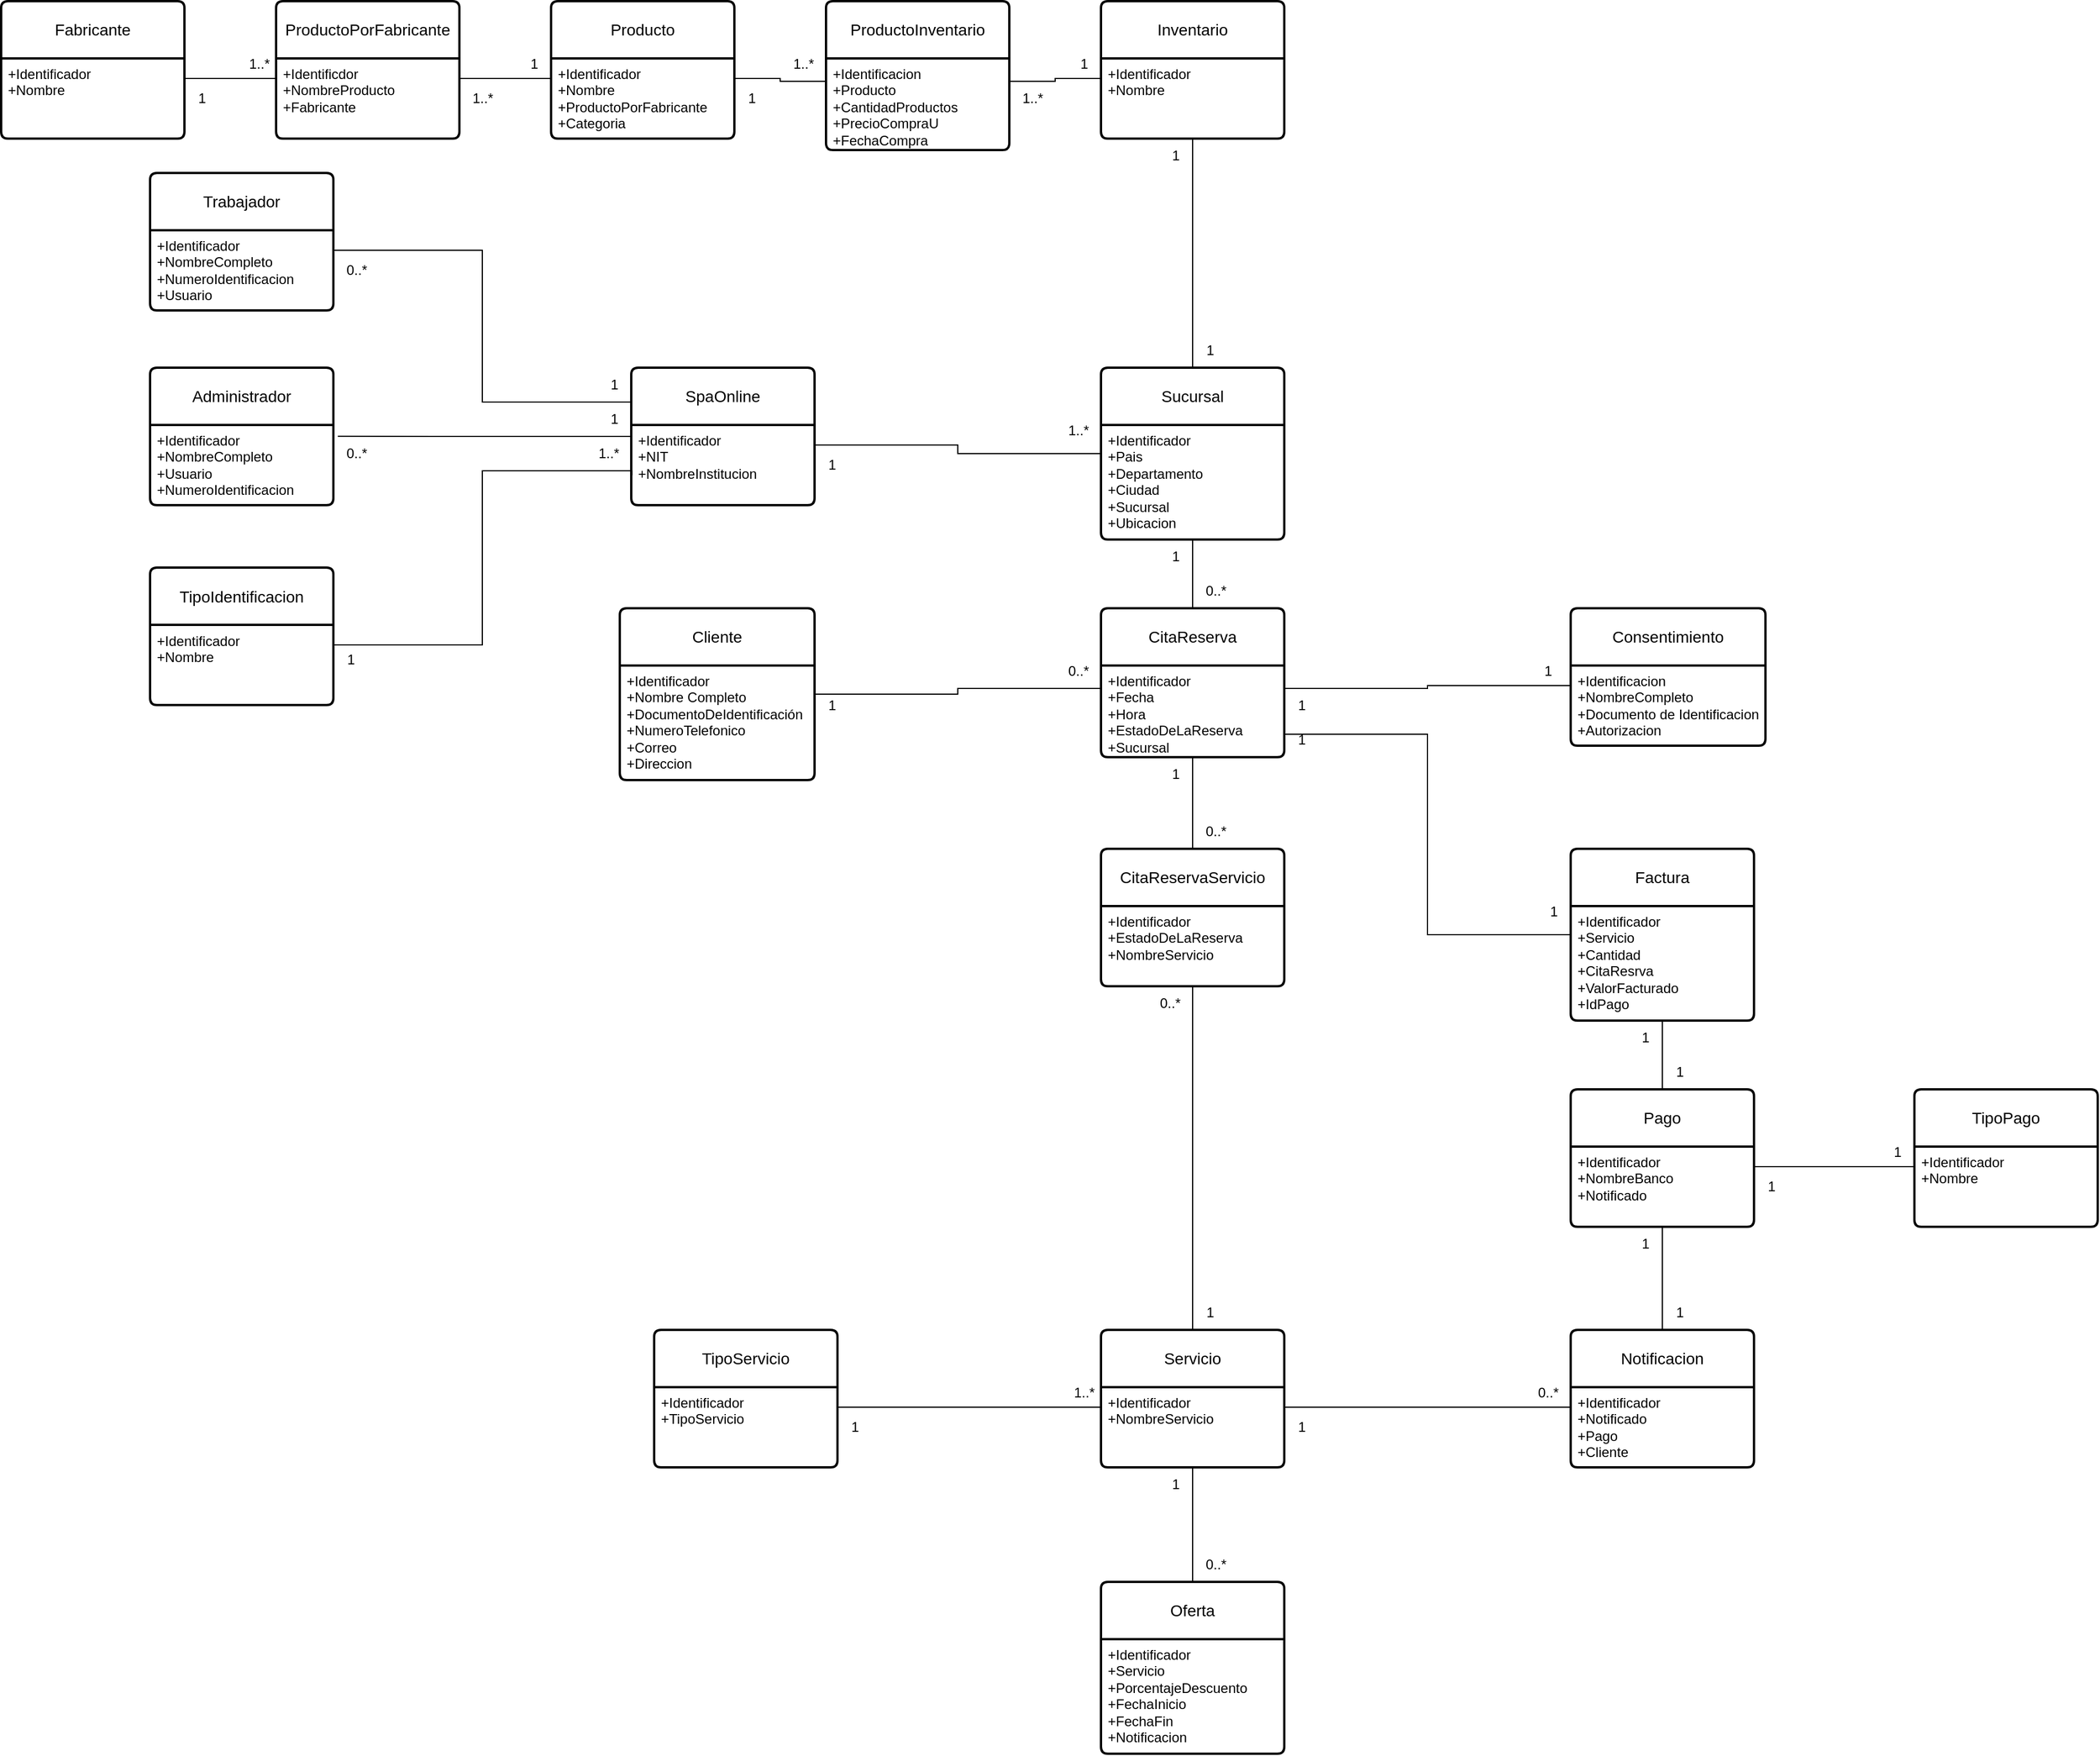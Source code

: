 <mxfile version="23.0.2" type="device">
  <diagram name="Página-1" id="0Y1OqPMgp_wupxUUR3hR">
    <mxGraphModel dx="1498" dy="616" grid="1" gridSize="10" guides="1" tooltips="1" connect="1" arrows="1" fold="1" page="1" pageScale="1" pageWidth="827" pageHeight="1169" math="0" shadow="0">
      <root>
        <mxCell id="0" />
        <mxCell id="1" parent="0" />
        <mxCell id="pn0de0va-eNHweXd-jCz-1" value="Fabricante" style="swimlane;childLayout=stackLayout;horizontal=1;startSize=50;horizontalStack=0;rounded=1;fontSize=14;fontStyle=0;strokeWidth=2;resizeParent=0;resizeLast=1;shadow=0;dashed=0;align=center;arcSize=4;whiteSpace=wrap;html=1;" vertex="1" parent="1">
          <mxGeometry x="50" y="90" width="160" height="120" as="geometry">
            <mxRectangle x="50" y="90" width="80" height="50" as="alternateBounds" />
          </mxGeometry>
        </mxCell>
        <mxCell id="pn0de0va-eNHweXd-jCz-2" value="+Identificador&lt;br&gt;+Nombre" style="align=left;strokeColor=none;fillColor=none;spacingLeft=4;fontSize=12;verticalAlign=top;resizable=0;rotatable=0;part=1;html=1;" vertex="1" parent="pn0de0va-eNHweXd-jCz-1">
          <mxGeometry y="50" width="160" height="70" as="geometry" />
        </mxCell>
        <mxCell id="pn0de0va-eNHweXd-jCz-3" value="ProductoPorFabricante" style="swimlane;childLayout=stackLayout;horizontal=1;startSize=50;horizontalStack=0;rounded=1;fontSize=14;fontStyle=0;strokeWidth=2;resizeParent=0;resizeLast=1;shadow=0;dashed=0;align=center;arcSize=4;whiteSpace=wrap;html=1;" vertex="1" parent="1">
          <mxGeometry x="290" y="90" width="160" height="120" as="geometry" />
        </mxCell>
        <mxCell id="pn0de0va-eNHweXd-jCz-4" value="+Identificdor&lt;br&gt;+NombreProducto&lt;br&gt;+Fabricante" style="align=left;strokeColor=none;fillColor=none;spacingLeft=4;fontSize=12;verticalAlign=top;resizable=0;rotatable=0;part=1;html=1;" vertex="1" parent="pn0de0va-eNHweXd-jCz-3">
          <mxGeometry y="50" width="160" height="70" as="geometry" />
        </mxCell>
        <mxCell id="pn0de0va-eNHweXd-jCz-22" value="Producto" style="swimlane;childLayout=stackLayout;horizontal=1;startSize=50;horizontalStack=0;rounded=1;fontSize=14;fontStyle=0;strokeWidth=2;resizeParent=0;resizeLast=1;shadow=0;dashed=0;align=center;arcSize=4;whiteSpace=wrap;html=1;" vertex="1" parent="1">
          <mxGeometry x="530" y="90" width="160" height="120" as="geometry" />
        </mxCell>
        <mxCell id="pn0de0va-eNHweXd-jCz-23" value="+Identificador&lt;br&gt;+Nombre&lt;br&gt;+ProductoPorFabricante&lt;br&gt;+Categoria" style="align=left;strokeColor=none;fillColor=none;spacingLeft=4;fontSize=12;verticalAlign=top;resizable=0;rotatable=0;part=1;html=1;" vertex="1" parent="pn0de0va-eNHweXd-jCz-22">
          <mxGeometry y="50" width="160" height="70" as="geometry" />
        </mxCell>
        <mxCell id="pn0de0va-eNHweXd-jCz-24" value="ProductoInventario" style="swimlane;childLayout=stackLayout;horizontal=1;startSize=50;horizontalStack=0;rounded=1;fontSize=14;fontStyle=0;strokeWidth=2;resizeParent=0;resizeLast=1;shadow=0;dashed=0;align=center;arcSize=4;whiteSpace=wrap;html=1;" vertex="1" parent="1">
          <mxGeometry x="770" y="90" width="160" height="130" as="geometry" />
        </mxCell>
        <mxCell id="pn0de0va-eNHweXd-jCz-25" value="+Identificacion&lt;br&gt;+Producto&lt;br&gt;+CantidadProductos&lt;br&gt;+PrecioCompraU&lt;br&gt;+FechaCompra" style="align=left;strokeColor=none;fillColor=none;spacingLeft=4;fontSize=12;verticalAlign=top;resizable=0;rotatable=0;part=1;html=1;" vertex="1" parent="pn0de0va-eNHweXd-jCz-24">
          <mxGeometry y="50" width="160" height="80" as="geometry" />
        </mxCell>
        <mxCell id="pn0de0va-eNHweXd-jCz-26" value="Inventario" style="swimlane;childLayout=stackLayout;horizontal=1;startSize=50;horizontalStack=0;rounded=1;fontSize=14;fontStyle=0;strokeWidth=2;resizeParent=0;resizeLast=1;shadow=0;dashed=0;align=center;arcSize=4;whiteSpace=wrap;html=1;" vertex="1" parent="1">
          <mxGeometry x="1010" y="90" width="160" height="120" as="geometry" />
        </mxCell>
        <mxCell id="pn0de0va-eNHweXd-jCz-27" value="+Identificador&lt;br&gt;+Nombre" style="align=left;strokeColor=none;fillColor=none;spacingLeft=4;fontSize=12;verticalAlign=top;resizable=0;rotatable=0;part=1;html=1;" vertex="1" parent="pn0de0va-eNHweXd-jCz-26">
          <mxGeometry y="50" width="160" height="70" as="geometry" />
        </mxCell>
        <mxCell id="pn0de0va-eNHweXd-jCz-28" value="Sucursal" style="swimlane;childLayout=stackLayout;horizontal=1;startSize=50;horizontalStack=0;rounded=1;fontSize=14;fontStyle=0;strokeWidth=2;resizeParent=0;resizeLast=1;shadow=0;dashed=0;align=center;arcSize=4;whiteSpace=wrap;html=1;" vertex="1" parent="1">
          <mxGeometry x="1010" y="410" width="160" height="150" as="geometry" />
        </mxCell>
        <mxCell id="pn0de0va-eNHweXd-jCz-29" value="+Identificador&lt;br&gt;+Pais&lt;br&gt;+Departamento&lt;br&gt;+Ciudad&lt;br&gt;+Sucursal&lt;br&gt;+Ubicacion" style="align=left;strokeColor=none;fillColor=none;spacingLeft=4;fontSize=12;verticalAlign=top;resizable=0;rotatable=0;part=1;html=1;" vertex="1" parent="pn0de0va-eNHweXd-jCz-28">
          <mxGeometry y="50" width="160" height="100" as="geometry" />
        </mxCell>
        <mxCell id="pn0de0va-eNHweXd-jCz-30" value="Trabajador" style="swimlane;childLayout=stackLayout;horizontal=1;startSize=50;horizontalStack=0;rounded=1;fontSize=14;fontStyle=0;strokeWidth=2;resizeParent=0;resizeLast=1;shadow=0;dashed=0;align=center;arcSize=4;whiteSpace=wrap;html=1;" vertex="1" parent="1">
          <mxGeometry x="180" y="240" width="160" height="120" as="geometry" />
        </mxCell>
        <mxCell id="pn0de0va-eNHweXd-jCz-31" value="+Identificador&lt;br&gt;+NombreCompleto&lt;br&gt;+NumeroIdentificacion&lt;br&gt;+Usuario" style="align=left;strokeColor=none;fillColor=none;spacingLeft=4;fontSize=12;verticalAlign=top;resizable=0;rotatable=0;part=1;html=1;" vertex="1" parent="pn0de0va-eNHweXd-jCz-30">
          <mxGeometry y="50" width="160" height="70" as="geometry" />
        </mxCell>
        <mxCell id="pn0de0va-eNHweXd-jCz-32" value="Administrador" style="swimlane;childLayout=stackLayout;horizontal=1;startSize=50;horizontalStack=0;rounded=1;fontSize=14;fontStyle=0;strokeWidth=2;resizeParent=0;resizeLast=1;shadow=0;dashed=0;align=center;arcSize=4;whiteSpace=wrap;html=1;" vertex="1" parent="1">
          <mxGeometry x="180" y="410" width="160" height="120" as="geometry" />
        </mxCell>
        <mxCell id="pn0de0va-eNHweXd-jCz-33" value="+Identificador&lt;br&gt;+NombreCompleto&lt;br&gt;+Usuario&lt;br&gt;+NumeroIdentificacion" style="align=left;strokeColor=none;fillColor=none;spacingLeft=4;fontSize=12;verticalAlign=top;resizable=0;rotatable=0;part=1;html=1;" vertex="1" parent="pn0de0va-eNHweXd-jCz-32">
          <mxGeometry y="50" width="160" height="70" as="geometry" />
        </mxCell>
        <mxCell id="pn0de0va-eNHweXd-jCz-34" value="TipoIdentificacion" style="swimlane;childLayout=stackLayout;horizontal=1;startSize=50;horizontalStack=0;rounded=1;fontSize=14;fontStyle=0;strokeWidth=2;resizeParent=0;resizeLast=1;shadow=0;dashed=0;align=center;arcSize=4;whiteSpace=wrap;html=1;" vertex="1" parent="1">
          <mxGeometry x="180" y="584.5" width="160" height="120" as="geometry" />
        </mxCell>
        <mxCell id="pn0de0va-eNHweXd-jCz-35" value="+Identificador&lt;br&gt;+Nombre" style="align=left;strokeColor=none;fillColor=none;spacingLeft=4;fontSize=12;verticalAlign=top;resizable=0;rotatable=0;part=1;html=1;" vertex="1" parent="pn0de0va-eNHweXd-jCz-34">
          <mxGeometry y="50" width="160" height="70" as="geometry" />
        </mxCell>
        <mxCell id="pn0de0va-eNHweXd-jCz-67" style="edgeStyle=orthogonalEdgeStyle;rounded=0;orthogonalLoop=1;jettySize=auto;html=1;exitX=0;exitY=0.25;exitDx=0;exitDy=0;entryX=1;entryY=0.25;entryDx=0;entryDy=0;endArrow=none;endFill=0;" edge="1" parent="1" source="pn0de0va-eNHweXd-jCz-36" target="pn0de0va-eNHweXd-jCz-31">
          <mxGeometry relative="1" as="geometry">
            <Array as="points">
              <mxPoint x="470" y="440" />
              <mxPoint x="470" y="308" />
            </Array>
          </mxGeometry>
        </mxCell>
        <mxCell id="pn0de0va-eNHweXd-jCz-36" value="SpaOnline" style="swimlane;childLayout=stackLayout;horizontal=1;startSize=50;horizontalStack=0;rounded=1;fontSize=14;fontStyle=0;strokeWidth=2;resizeParent=0;resizeLast=1;shadow=0;dashed=0;align=center;arcSize=4;whiteSpace=wrap;html=1;" vertex="1" parent="1">
          <mxGeometry x="600" y="410" width="160" height="120" as="geometry" />
        </mxCell>
        <mxCell id="pn0de0va-eNHweXd-jCz-37" value="+Identificador&lt;br&gt;+NIT&lt;br&gt;+NombreInstitucion" style="align=left;strokeColor=none;fillColor=none;spacingLeft=4;fontSize=12;verticalAlign=top;resizable=0;rotatable=0;part=1;html=1;" vertex="1" parent="pn0de0va-eNHweXd-jCz-36">
          <mxGeometry y="50" width="160" height="70" as="geometry" />
        </mxCell>
        <mxCell id="pn0de0va-eNHweXd-jCz-38" value="Cliente" style="swimlane;childLayout=stackLayout;horizontal=1;startSize=50;horizontalStack=0;rounded=1;fontSize=14;fontStyle=0;strokeWidth=2;resizeParent=0;resizeLast=1;shadow=0;dashed=0;align=center;arcSize=4;whiteSpace=wrap;html=1;" vertex="1" parent="1">
          <mxGeometry x="590" y="620" width="170" height="150" as="geometry" />
        </mxCell>
        <mxCell id="pn0de0va-eNHweXd-jCz-39" value="+Identificador&lt;br&gt;+Nombre Completo&lt;br&gt;+DocumentoDeIdentificación&lt;br&gt;+NumeroTelefonico&lt;br&gt;+Correo&lt;br&gt;+Direccion" style="align=left;strokeColor=none;fillColor=none;spacingLeft=4;fontSize=12;verticalAlign=top;resizable=0;rotatable=0;part=1;html=1;" vertex="1" parent="pn0de0va-eNHweXd-jCz-38">
          <mxGeometry y="50" width="170" height="100" as="geometry" />
        </mxCell>
        <mxCell id="pn0de0va-eNHweXd-jCz-40" value="CitaReserva" style="swimlane;childLayout=stackLayout;horizontal=1;startSize=50;horizontalStack=0;rounded=1;fontSize=14;fontStyle=0;strokeWidth=2;resizeParent=0;resizeLast=1;shadow=0;dashed=0;align=center;arcSize=4;whiteSpace=wrap;html=1;" vertex="1" parent="1">
          <mxGeometry x="1010" y="620" width="160" height="130" as="geometry" />
        </mxCell>
        <mxCell id="pn0de0va-eNHweXd-jCz-41" value="+Identificador&lt;br&gt;+Fecha&lt;br&gt;+Hora&lt;br&gt;+EstadoDeLaReserva&lt;br&gt;+Sucursal" style="align=left;strokeColor=none;fillColor=none;spacingLeft=4;fontSize=12;verticalAlign=top;resizable=0;rotatable=0;part=1;html=1;" vertex="1" parent="pn0de0va-eNHweXd-jCz-40">
          <mxGeometry y="50" width="160" height="80" as="geometry" />
        </mxCell>
        <mxCell id="pn0de0va-eNHweXd-jCz-42" value="Consentimiento" style="swimlane;childLayout=stackLayout;horizontal=1;startSize=50;horizontalStack=0;rounded=1;fontSize=14;fontStyle=0;strokeWidth=2;resizeParent=0;resizeLast=1;shadow=0;dashed=0;align=center;arcSize=4;whiteSpace=wrap;html=1;" vertex="1" parent="1">
          <mxGeometry x="1420" y="620" width="170" height="120" as="geometry" />
        </mxCell>
        <mxCell id="pn0de0va-eNHweXd-jCz-43" value="+Identificacion&lt;br&gt;+NombreCompleto&lt;br&gt;+Documento de Identificacion&lt;br&gt;+Autorizacion" style="align=left;strokeColor=none;fillColor=none;spacingLeft=4;fontSize=12;verticalAlign=top;resizable=0;rotatable=0;part=1;html=1;" vertex="1" parent="pn0de0va-eNHweXd-jCz-42">
          <mxGeometry y="50" width="170" height="70" as="geometry" />
        </mxCell>
        <mxCell id="pn0de0va-eNHweXd-jCz-44" value="CitaReservaServicio" style="swimlane;childLayout=stackLayout;horizontal=1;startSize=50;horizontalStack=0;rounded=1;fontSize=14;fontStyle=0;strokeWidth=2;resizeParent=0;resizeLast=1;shadow=0;dashed=0;align=center;arcSize=4;whiteSpace=wrap;html=1;" vertex="1" parent="1">
          <mxGeometry x="1010" y="830" width="160" height="120" as="geometry" />
        </mxCell>
        <mxCell id="pn0de0va-eNHweXd-jCz-45" value="+Identificador&lt;br&gt;+EstadoDeLaReserva&lt;br&gt;+NombreServicio" style="align=left;strokeColor=none;fillColor=none;spacingLeft=4;fontSize=12;verticalAlign=top;resizable=0;rotatable=0;part=1;html=1;" vertex="1" parent="pn0de0va-eNHweXd-jCz-44">
          <mxGeometry y="50" width="160" height="70" as="geometry" />
        </mxCell>
        <mxCell id="pn0de0va-eNHweXd-jCz-46" value="Servicio" style="swimlane;childLayout=stackLayout;horizontal=1;startSize=50;horizontalStack=0;rounded=1;fontSize=14;fontStyle=0;strokeWidth=2;resizeParent=0;resizeLast=1;shadow=0;dashed=0;align=center;arcSize=4;whiteSpace=wrap;html=1;" vertex="1" parent="1">
          <mxGeometry x="1010" y="1250" width="160" height="120" as="geometry" />
        </mxCell>
        <mxCell id="pn0de0va-eNHweXd-jCz-47" value="+Identificador&lt;br&gt;+NombreServicio" style="align=left;strokeColor=none;fillColor=none;spacingLeft=4;fontSize=12;verticalAlign=top;resizable=0;rotatable=0;part=1;html=1;" vertex="1" parent="pn0de0va-eNHweXd-jCz-46">
          <mxGeometry y="50" width="160" height="70" as="geometry" />
        </mxCell>
        <mxCell id="pn0de0va-eNHweXd-jCz-48" value="Oferta" style="swimlane;childLayout=stackLayout;horizontal=1;startSize=50;horizontalStack=0;rounded=1;fontSize=14;fontStyle=0;strokeWidth=2;resizeParent=0;resizeLast=1;shadow=0;dashed=0;align=center;arcSize=4;whiteSpace=wrap;html=1;" vertex="1" parent="1">
          <mxGeometry x="1010" y="1470" width="160" height="150" as="geometry" />
        </mxCell>
        <mxCell id="pn0de0va-eNHweXd-jCz-49" value="+Identificador&lt;br&gt;+Servicio&lt;br&gt;+PorcentajeDescuento&lt;br&gt;+FechaInicio&lt;br&gt;+FechaFin&lt;br&gt;+Notificacion" style="align=left;strokeColor=none;fillColor=none;spacingLeft=4;fontSize=12;verticalAlign=top;resizable=0;rotatable=0;part=1;html=1;" vertex="1" parent="pn0de0va-eNHweXd-jCz-48">
          <mxGeometry y="50" width="160" height="100" as="geometry" />
        </mxCell>
        <mxCell id="pn0de0va-eNHweXd-jCz-50" value="Factura" style="swimlane;childLayout=stackLayout;horizontal=1;startSize=50;horizontalStack=0;rounded=1;fontSize=14;fontStyle=0;strokeWidth=2;resizeParent=0;resizeLast=1;shadow=0;dashed=0;align=center;arcSize=4;whiteSpace=wrap;html=1;" vertex="1" parent="1">
          <mxGeometry x="1420" y="830" width="160" height="150" as="geometry" />
        </mxCell>
        <mxCell id="pn0de0va-eNHweXd-jCz-51" value="+Identificador&lt;br&gt;+Servicio&lt;br&gt;+Cantidad&lt;br&gt;+CitaResrva&lt;br&gt;+ValorFacturado&lt;br&gt;+IdPago" style="align=left;strokeColor=none;fillColor=none;spacingLeft=4;fontSize=12;verticalAlign=top;resizable=0;rotatable=0;part=1;html=1;" vertex="1" parent="pn0de0va-eNHweXd-jCz-50">
          <mxGeometry y="50" width="160" height="100" as="geometry" />
        </mxCell>
        <mxCell id="pn0de0va-eNHweXd-jCz-52" value="Pago" style="swimlane;childLayout=stackLayout;horizontal=1;startSize=50;horizontalStack=0;rounded=1;fontSize=14;fontStyle=0;strokeWidth=2;resizeParent=0;resizeLast=1;shadow=0;dashed=0;align=center;arcSize=4;whiteSpace=wrap;html=1;" vertex="1" parent="1">
          <mxGeometry x="1420" y="1040" width="160" height="120" as="geometry" />
        </mxCell>
        <mxCell id="pn0de0va-eNHweXd-jCz-53" value="+Identificador&lt;br&gt;+NombreBanco&lt;br&gt;+Notificado" style="align=left;strokeColor=none;fillColor=none;spacingLeft=4;fontSize=12;verticalAlign=top;resizable=0;rotatable=0;part=1;html=1;" vertex="1" parent="pn0de0va-eNHweXd-jCz-52">
          <mxGeometry y="50" width="160" height="70" as="geometry" />
        </mxCell>
        <mxCell id="pn0de0va-eNHweXd-jCz-54" value="Notificacion" style="swimlane;childLayout=stackLayout;horizontal=1;startSize=50;horizontalStack=0;rounded=1;fontSize=14;fontStyle=0;strokeWidth=2;resizeParent=0;resizeLast=1;shadow=0;dashed=0;align=center;arcSize=4;whiteSpace=wrap;html=1;" vertex="1" parent="1">
          <mxGeometry x="1420" y="1250" width="160" height="120" as="geometry" />
        </mxCell>
        <mxCell id="pn0de0va-eNHweXd-jCz-55" value="+Identificador&lt;br&gt;+Notificado&lt;br&gt;+Pago&lt;br&gt;+Cliente" style="align=left;strokeColor=none;fillColor=none;spacingLeft=4;fontSize=12;verticalAlign=top;resizable=0;rotatable=0;part=1;html=1;" vertex="1" parent="pn0de0va-eNHweXd-jCz-54">
          <mxGeometry y="50" width="160" height="70" as="geometry" />
        </mxCell>
        <mxCell id="pn0de0va-eNHweXd-jCz-56" value="TipoServicio" style="swimlane;childLayout=stackLayout;horizontal=1;startSize=50;horizontalStack=0;rounded=1;fontSize=14;fontStyle=0;strokeWidth=2;resizeParent=0;resizeLast=1;shadow=0;dashed=0;align=center;arcSize=4;whiteSpace=wrap;html=1;" vertex="1" parent="1">
          <mxGeometry x="620" y="1250" width="160" height="120" as="geometry" />
        </mxCell>
        <mxCell id="pn0de0va-eNHweXd-jCz-57" value="+Identificador&lt;br&gt;+TipoServicio" style="align=left;strokeColor=none;fillColor=none;spacingLeft=4;fontSize=12;verticalAlign=top;resizable=0;rotatable=0;part=1;html=1;" vertex="1" parent="pn0de0va-eNHweXd-jCz-56">
          <mxGeometry y="50" width="160" height="70" as="geometry" />
        </mxCell>
        <mxCell id="pn0de0va-eNHweXd-jCz-58" value="TipoPago" style="swimlane;childLayout=stackLayout;horizontal=1;startSize=50;horizontalStack=0;rounded=1;fontSize=14;fontStyle=0;strokeWidth=2;resizeParent=0;resizeLast=1;shadow=0;dashed=0;align=center;arcSize=4;whiteSpace=wrap;html=1;" vertex="1" parent="1">
          <mxGeometry x="1720" y="1040" width="160" height="120" as="geometry" />
        </mxCell>
        <mxCell id="pn0de0va-eNHweXd-jCz-59" value="+Identificador&lt;br&gt;+Nombre" style="align=left;strokeColor=none;fillColor=none;spacingLeft=4;fontSize=12;verticalAlign=top;resizable=0;rotatable=0;part=1;html=1;" vertex="1" parent="pn0de0va-eNHweXd-jCz-58">
          <mxGeometry y="50" width="160" height="70" as="geometry" />
        </mxCell>
        <mxCell id="pn0de0va-eNHweXd-jCz-60" style="edgeStyle=orthogonalEdgeStyle;rounded=0;orthogonalLoop=1;jettySize=auto;html=1;exitX=1;exitY=0.25;exitDx=0;exitDy=0;entryX=0;entryY=0.25;entryDx=0;entryDy=0;endArrow=none;endFill=0;" edge="1" parent="1" source="pn0de0va-eNHweXd-jCz-2" target="pn0de0va-eNHweXd-jCz-4">
          <mxGeometry relative="1" as="geometry" />
        </mxCell>
        <mxCell id="pn0de0va-eNHweXd-jCz-61" style="edgeStyle=orthogonalEdgeStyle;rounded=0;orthogonalLoop=1;jettySize=auto;html=1;exitX=1;exitY=0.25;exitDx=0;exitDy=0;entryX=0;entryY=0.25;entryDx=0;entryDy=0;endArrow=none;endFill=0;" edge="1" parent="1" source="pn0de0va-eNHweXd-jCz-4" target="pn0de0va-eNHweXd-jCz-23">
          <mxGeometry relative="1" as="geometry" />
        </mxCell>
        <mxCell id="pn0de0va-eNHweXd-jCz-62" style="edgeStyle=orthogonalEdgeStyle;rounded=0;orthogonalLoop=1;jettySize=auto;html=1;exitX=1;exitY=0.25;exitDx=0;exitDy=0;entryX=0;entryY=0.25;entryDx=0;entryDy=0;endArrow=none;endFill=0;" edge="1" parent="1" source="pn0de0va-eNHweXd-jCz-23" target="pn0de0va-eNHweXd-jCz-25">
          <mxGeometry relative="1" as="geometry" />
        </mxCell>
        <mxCell id="pn0de0va-eNHweXd-jCz-63" style="edgeStyle=orthogonalEdgeStyle;rounded=0;orthogonalLoop=1;jettySize=auto;html=1;exitX=1;exitY=0.25;exitDx=0;exitDy=0;entryX=0;entryY=0.25;entryDx=0;entryDy=0;endArrow=none;endFill=0;" edge="1" parent="1" source="pn0de0va-eNHweXd-jCz-25" target="pn0de0va-eNHweXd-jCz-27">
          <mxGeometry relative="1" as="geometry" />
        </mxCell>
        <mxCell id="pn0de0va-eNHweXd-jCz-64" style="edgeStyle=orthogonalEdgeStyle;rounded=0;orthogonalLoop=1;jettySize=auto;html=1;exitX=0.5;exitY=1;exitDx=0;exitDy=0;entryX=0.5;entryY=0;entryDx=0;entryDy=0;endArrow=none;endFill=0;" edge="1" parent="1" source="pn0de0va-eNHweXd-jCz-27" target="pn0de0va-eNHweXd-jCz-28">
          <mxGeometry relative="1" as="geometry" />
        </mxCell>
        <mxCell id="pn0de0va-eNHweXd-jCz-65" style="edgeStyle=orthogonalEdgeStyle;rounded=0;orthogonalLoop=1;jettySize=auto;html=1;exitX=0;exitY=0.25;exitDx=0;exitDy=0;entryX=1;entryY=0.25;entryDx=0;entryDy=0;endArrow=none;endFill=0;" edge="1" parent="1" source="pn0de0va-eNHweXd-jCz-29" target="pn0de0va-eNHweXd-jCz-37">
          <mxGeometry relative="1" as="geometry" />
        </mxCell>
        <mxCell id="pn0de0va-eNHweXd-jCz-68" style="edgeStyle=orthogonalEdgeStyle;rounded=0;orthogonalLoop=1;jettySize=auto;html=1;exitX=0;exitY=0.5;exitDx=0;exitDy=0;entryX=1.024;entryY=0.141;entryDx=0;entryDy=0;entryPerimeter=0;endArrow=none;endFill=0;" edge="1" parent="1" source="pn0de0va-eNHweXd-jCz-36" target="pn0de0va-eNHweXd-jCz-33">
          <mxGeometry relative="1" as="geometry" />
        </mxCell>
        <mxCell id="pn0de0va-eNHweXd-jCz-69" style="edgeStyle=orthogonalEdgeStyle;rounded=0;orthogonalLoop=1;jettySize=auto;html=1;exitX=1;exitY=0.25;exitDx=0;exitDy=0;entryX=0.004;entryY=0.626;entryDx=0;entryDy=0;endArrow=none;endFill=0;entryPerimeter=0;" edge="1" parent="1" source="pn0de0va-eNHweXd-jCz-35" target="pn0de0va-eNHweXd-jCz-37">
          <mxGeometry relative="1" as="geometry">
            <Array as="points">
              <mxPoint x="470" y="652" />
              <mxPoint x="470" y="500" />
              <mxPoint x="601" y="500" />
            </Array>
          </mxGeometry>
        </mxCell>
        <mxCell id="pn0de0va-eNHweXd-jCz-70" style="edgeStyle=orthogonalEdgeStyle;rounded=0;orthogonalLoop=1;jettySize=auto;html=1;exitX=0.5;exitY=1;exitDx=0;exitDy=0;entryX=0.5;entryY=0;entryDx=0;entryDy=0;endArrow=none;endFill=0;" edge="1" parent="1" source="pn0de0va-eNHweXd-jCz-29" target="pn0de0va-eNHweXd-jCz-40">
          <mxGeometry relative="1" as="geometry" />
        </mxCell>
        <mxCell id="pn0de0va-eNHweXd-jCz-71" style="edgeStyle=orthogonalEdgeStyle;rounded=0;orthogonalLoop=1;jettySize=auto;html=1;exitX=0.5;exitY=1;exitDx=0;exitDy=0;entryX=0.5;entryY=0;entryDx=0;entryDy=0;endArrow=none;endFill=0;" edge="1" parent="1" source="pn0de0va-eNHweXd-jCz-41" target="pn0de0va-eNHweXd-jCz-44">
          <mxGeometry relative="1" as="geometry" />
        </mxCell>
        <mxCell id="pn0de0va-eNHweXd-jCz-72" style="edgeStyle=orthogonalEdgeStyle;rounded=0;orthogonalLoop=1;jettySize=auto;html=1;exitX=0;exitY=0.25;exitDx=0;exitDy=0;entryX=1;entryY=0.25;entryDx=0;entryDy=0;endArrow=none;endFill=0;" edge="1" parent="1" source="pn0de0va-eNHweXd-jCz-41" target="pn0de0va-eNHweXd-jCz-39">
          <mxGeometry relative="1" as="geometry" />
        </mxCell>
        <mxCell id="pn0de0va-eNHweXd-jCz-73" style="edgeStyle=orthogonalEdgeStyle;rounded=0;orthogonalLoop=1;jettySize=auto;html=1;exitX=1;exitY=0.25;exitDx=0;exitDy=0;entryX=0;entryY=0.25;entryDx=0;entryDy=0;endArrow=none;endFill=0;" edge="1" parent="1" source="pn0de0va-eNHweXd-jCz-41" target="pn0de0va-eNHweXd-jCz-43">
          <mxGeometry relative="1" as="geometry" />
        </mxCell>
        <mxCell id="pn0de0va-eNHweXd-jCz-74" style="edgeStyle=orthogonalEdgeStyle;rounded=0;orthogonalLoop=1;jettySize=auto;html=1;exitX=1;exitY=0.75;exitDx=0;exitDy=0;entryX=0;entryY=0.25;entryDx=0;entryDy=0;endArrow=none;endFill=0;" edge="1" parent="1" source="pn0de0va-eNHweXd-jCz-41" target="pn0de0va-eNHweXd-jCz-51">
          <mxGeometry relative="1" as="geometry" />
        </mxCell>
        <mxCell id="pn0de0va-eNHweXd-jCz-75" style="edgeStyle=orthogonalEdgeStyle;rounded=0;orthogonalLoop=1;jettySize=auto;html=1;exitX=0.5;exitY=1;exitDx=0;exitDy=0;entryX=0.5;entryY=0;entryDx=0;entryDy=0;endArrow=none;endFill=0;" edge="1" parent="1" source="pn0de0va-eNHweXd-jCz-45" target="pn0de0va-eNHweXd-jCz-46">
          <mxGeometry relative="1" as="geometry" />
        </mxCell>
        <mxCell id="pn0de0va-eNHweXd-jCz-76" style="edgeStyle=orthogonalEdgeStyle;rounded=0;orthogonalLoop=1;jettySize=auto;html=1;exitX=0.5;exitY=1;exitDx=0;exitDy=0;entryX=0.5;entryY=0;entryDx=0;entryDy=0;endArrow=none;endFill=0;" edge="1" parent="1" source="pn0de0va-eNHweXd-jCz-51" target="pn0de0va-eNHweXd-jCz-52">
          <mxGeometry relative="1" as="geometry" />
        </mxCell>
        <mxCell id="pn0de0va-eNHweXd-jCz-77" style="edgeStyle=orthogonalEdgeStyle;rounded=0;orthogonalLoop=1;jettySize=auto;html=1;exitX=0.5;exitY=1;exitDx=0;exitDy=0;endArrow=none;endFill=0;" edge="1" parent="1" source="pn0de0va-eNHweXd-jCz-53" target="pn0de0va-eNHweXd-jCz-54">
          <mxGeometry relative="1" as="geometry" />
        </mxCell>
        <mxCell id="pn0de0va-eNHweXd-jCz-79" style="edgeStyle=orthogonalEdgeStyle;rounded=0;orthogonalLoop=1;jettySize=auto;html=1;exitX=1;exitY=0.25;exitDx=0;exitDy=0;entryX=0;entryY=0.25;entryDx=0;entryDy=0;endArrow=none;endFill=0;" edge="1" parent="1" source="pn0de0va-eNHweXd-jCz-53" target="pn0de0va-eNHweXd-jCz-59">
          <mxGeometry relative="1" as="geometry" />
        </mxCell>
        <mxCell id="pn0de0va-eNHweXd-jCz-80" style="edgeStyle=orthogonalEdgeStyle;rounded=0;orthogonalLoop=1;jettySize=auto;html=1;exitX=0.5;exitY=1;exitDx=0;exitDy=0;entryX=0.5;entryY=0;entryDx=0;entryDy=0;endArrow=none;endFill=0;" edge="1" parent="1" source="pn0de0va-eNHweXd-jCz-47" target="pn0de0va-eNHweXd-jCz-48">
          <mxGeometry relative="1" as="geometry" />
        </mxCell>
        <mxCell id="pn0de0va-eNHweXd-jCz-81" style="edgeStyle=orthogonalEdgeStyle;rounded=0;orthogonalLoop=1;jettySize=auto;html=1;exitX=0;exitY=0.25;exitDx=0;exitDy=0;entryX=1;entryY=0.25;entryDx=0;entryDy=0;endArrow=none;endFill=0;" edge="1" parent="1" source="pn0de0va-eNHweXd-jCz-47" target="pn0de0va-eNHweXd-jCz-57">
          <mxGeometry relative="1" as="geometry" />
        </mxCell>
        <mxCell id="pn0de0va-eNHweXd-jCz-82" value="1" style="text;html=1;align=center;verticalAlign=middle;resizable=0;points=[];autosize=1;strokeColor=none;fillColor=none;" vertex="1" parent="1">
          <mxGeometry x="210" y="160" width="30" height="30" as="geometry" />
        </mxCell>
        <mxCell id="pn0de0va-eNHweXd-jCz-83" value="1..*" style="text;html=1;align=center;verticalAlign=middle;resizable=0;points=[];autosize=1;strokeColor=none;fillColor=none;" vertex="1" parent="1">
          <mxGeometry x="255" y="130" width="40" height="30" as="geometry" />
        </mxCell>
        <mxCell id="pn0de0va-eNHweXd-jCz-84" value="1" style="text;html=1;align=center;verticalAlign=middle;resizable=0;points=[];autosize=1;strokeColor=none;fillColor=none;" vertex="1" parent="1">
          <mxGeometry x="500" y="130" width="30" height="30" as="geometry" />
        </mxCell>
        <mxCell id="pn0de0va-eNHweXd-jCz-85" value="1..*" style="text;html=1;align=center;verticalAlign=middle;resizable=0;points=[];autosize=1;strokeColor=none;fillColor=none;" vertex="1" parent="1">
          <mxGeometry x="450" y="160" width="40" height="30" as="geometry" />
        </mxCell>
        <mxCell id="pn0de0va-eNHweXd-jCz-86" value="1..*" style="text;html=1;align=center;verticalAlign=middle;resizable=0;points=[];autosize=1;strokeColor=none;fillColor=none;" vertex="1" parent="1">
          <mxGeometry x="730" y="130" width="40" height="30" as="geometry" />
        </mxCell>
        <mxCell id="pn0de0va-eNHweXd-jCz-87" value="1" style="text;html=1;align=center;verticalAlign=middle;resizable=0;points=[];autosize=1;strokeColor=none;fillColor=none;" vertex="1" parent="1">
          <mxGeometry x="690" y="160" width="30" height="30" as="geometry" />
        </mxCell>
        <mxCell id="pn0de0va-eNHweXd-jCz-88" value="1..*" style="text;html=1;align=center;verticalAlign=middle;resizable=0;points=[];autosize=1;strokeColor=none;fillColor=none;" vertex="1" parent="1">
          <mxGeometry x="930" y="160" width="40" height="30" as="geometry" />
        </mxCell>
        <mxCell id="pn0de0va-eNHweXd-jCz-89" value="1" style="text;html=1;align=center;verticalAlign=middle;resizable=0;points=[];autosize=1;strokeColor=none;fillColor=none;" vertex="1" parent="1">
          <mxGeometry x="980" y="130" width="30" height="30" as="geometry" />
        </mxCell>
        <mxCell id="pn0de0va-eNHweXd-jCz-90" value="1" style="text;html=1;align=center;verticalAlign=middle;resizable=0;points=[];autosize=1;strokeColor=none;fillColor=none;" vertex="1" parent="1">
          <mxGeometry x="1060" y="210" width="30" height="30" as="geometry" />
        </mxCell>
        <mxCell id="pn0de0va-eNHweXd-jCz-91" value="1" style="text;html=1;align=center;verticalAlign=middle;resizable=0;points=[];autosize=1;strokeColor=none;fillColor=none;" vertex="1" parent="1">
          <mxGeometry x="1090" y="380" width="30" height="30" as="geometry" />
        </mxCell>
        <mxCell id="pn0de0va-eNHweXd-jCz-92" value="1..*" style="text;html=1;align=center;verticalAlign=middle;resizable=0;points=[];autosize=1;strokeColor=none;fillColor=none;" vertex="1" parent="1">
          <mxGeometry x="970" y="450" width="40" height="30" as="geometry" />
        </mxCell>
        <mxCell id="pn0de0va-eNHweXd-jCz-93" value="1" style="text;html=1;align=center;verticalAlign=middle;resizable=0;points=[];autosize=1;strokeColor=none;fillColor=none;" vertex="1" parent="1">
          <mxGeometry x="760" y="480" width="30" height="30" as="geometry" />
        </mxCell>
        <mxCell id="pn0de0va-eNHweXd-jCz-94" value="0..*" style="text;html=1;align=center;verticalAlign=middle;resizable=0;points=[];autosize=1;strokeColor=none;fillColor=none;" vertex="1" parent="1">
          <mxGeometry x="340" y="310" width="40" height="30" as="geometry" />
        </mxCell>
        <mxCell id="pn0de0va-eNHweXd-jCz-95" value="0..*" style="text;html=1;align=center;verticalAlign=middle;resizable=0;points=[];autosize=1;strokeColor=none;fillColor=none;" vertex="1" parent="1">
          <mxGeometry x="340" y="470" width="40" height="30" as="geometry" />
        </mxCell>
        <mxCell id="pn0de0va-eNHweXd-jCz-96" value="1" style="text;html=1;align=center;verticalAlign=middle;resizable=0;points=[];autosize=1;strokeColor=none;fillColor=none;" vertex="1" parent="1">
          <mxGeometry x="340" y="650" width="30" height="30" as="geometry" />
        </mxCell>
        <mxCell id="pn0de0va-eNHweXd-jCz-97" value="1" style="text;html=1;align=center;verticalAlign=middle;resizable=0;points=[];autosize=1;strokeColor=none;fillColor=none;" vertex="1" parent="1">
          <mxGeometry x="570" y="410" width="30" height="30" as="geometry" />
        </mxCell>
        <mxCell id="pn0de0va-eNHweXd-jCz-98" value="1" style="text;html=1;align=center;verticalAlign=middle;resizable=0;points=[];autosize=1;strokeColor=none;fillColor=none;" vertex="1" parent="1">
          <mxGeometry x="570" y="440" width="30" height="30" as="geometry" />
        </mxCell>
        <mxCell id="pn0de0va-eNHweXd-jCz-99" value="1..*" style="text;html=1;align=center;verticalAlign=middle;resizable=0;points=[];autosize=1;strokeColor=none;fillColor=none;" vertex="1" parent="1">
          <mxGeometry x="560" y="470" width="40" height="30" as="geometry" />
        </mxCell>
        <mxCell id="pn0de0va-eNHweXd-jCz-100" value="1" style="text;html=1;align=center;verticalAlign=middle;resizable=0;points=[];autosize=1;strokeColor=none;fillColor=none;" vertex="1" parent="1">
          <mxGeometry x="1060" y="560" width="30" height="30" as="geometry" />
        </mxCell>
        <mxCell id="pn0de0va-eNHweXd-jCz-101" value="0..*" style="text;html=1;align=center;verticalAlign=middle;resizable=0;points=[];autosize=1;strokeColor=none;fillColor=none;" vertex="1" parent="1">
          <mxGeometry x="1090" y="590" width="40" height="30" as="geometry" />
        </mxCell>
        <mxCell id="pn0de0va-eNHweXd-jCz-102" value="0..*" style="text;html=1;align=center;verticalAlign=middle;resizable=0;points=[];autosize=1;strokeColor=none;fillColor=none;" vertex="1" parent="1">
          <mxGeometry x="970" y="660" width="40" height="30" as="geometry" />
        </mxCell>
        <mxCell id="pn0de0va-eNHweXd-jCz-103" value="1" style="text;html=1;align=center;verticalAlign=middle;resizable=0;points=[];autosize=1;strokeColor=none;fillColor=none;" vertex="1" parent="1">
          <mxGeometry x="760" y="690" width="30" height="30" as="geometry" />
        </mxCell>
        <mxCell id="pn0de0va-eNHweXd-jCz-104" value="1" style="text;html=1;align=center;verticalAlign=middle;resizable=0;points=[];autosize=1;strokeColor=none;fillColor=none;" vertex="1" parent="1">
          <mxGeometry x="1060" y="750" width="30" height="30" as="geometry" />
        </mxCell>
        <mxCell id="pn0de0va-eNHweXd-jCz-105" value="0..*" style="text;html=1;align=center;verticalAlign=middle;resizable=0;points=[];autosize=1;strokeColor=none;fillColor=none;" vertex="1" parent="1">
          <mxGeometry x="1090" y="800" width="40" height="30" as="geometry" />
        </mxCell>
        <mxCell id="pn0de0va-eNHweXd-jCz-106" value="0..*" style="text;html=1;align=center;verticalAlign=middle;resizable=0;points=[];autosize=1;strokeColor=none;fillColor=none;" vertex="1" parent="1">
          <mxGeometry x="1050" y="950" width="40" height="30" as="geometry" />
        </mxCell>
        <mxCell id="pn0de0va-eNHweXd-jCz-107" value="1" style="text;html=1;align=center;verticalAlign=middle;resizable=0;points=[];autosize=1;strokeColor=none;fillColor=none;" vertex="1" parent="1">
          <mxGeometry x="1090" y="1220" width="30" height="30" as="geometry" />
        </mxCell>
        <mxCell id="pn0de0va-eNHweXd-jCz-108" value="1..*" style="text;html=1;align=center;verticalAlign=middle;resizable=0;points=[];autosize=1;strokeColor=none;fillColor=none;" vertex="1" parent="1">
          <mxGeometry x="975" y="1290" width="40" height="30" as="geometry" />
        </mxCell>
        <mxCell id="pn0de0va-eNHweXd-jCz-109" value="1" style="text;html=1;align=center;verticalAlign=middle;resizable=0;points=[];autosize=1;strokeColor=none;fillColor=none;" vertex="1" parent="1">
          <mxGeometry x="780" y="1320" width="30" height="30" as="geometry" />
        </mxCell>
        <mxCell id="pn0de0va-eNHweXd-jCz-110" value="1" style="text;html=1;align=center;verticalAlign=middle;resizable=0;points=[];autosize=1;strokeColor=none;fillColor=none;" vertex="1" parent="1">
          <mxGeometry x="1060" y="1370" width="30" height="30" as="geometry" />
        </mxCell>
        <mxCell id="pn0de0va-eNHweXd-jCz-111" value="0..*" style="text;html=1;align=center;verticalAlign=middle;resizable=0;points=[];autosize=1;strokeColor=none;fillColor=none;" vertex="1" parent="1">
          <mxGeometry x="1090" y="1440" width="40" height="30" as="geometry" />
        </mxCell>
        <mxCell id="pn0de0va-eNHweXd-jCz-112" style="edgeStyle=orthogonalEdgeStyle;rounded=0;orthogonalLoop=1;jettySize=auto;html=1;exitX=0;exitY=0.25;exitDx=0;exitDy=0;entryX=1;entryY=0.25;entryDx=0;entryDy=0;endArrow=none;endFill=0;" edge="1" parent="1" source="pn0de0va-eNHweXd-jCz-55" target="pn0de0va-eNHweXd-jCz-47">
          <mxGeometry relative="1" as="geometry" />
        </mxCell>
        <mxCell id="pn0de0va-eNHweXd-jCz-113" value="0..*" style="text;html=1;align=center;verticalAlign=middle;resizable=0;points=[];autosize=1;strokeColor=none;fillColor=none;" vertex="1" parent="1">
          <mxGeometry x="1380" y="1290" width="40" height="30" as="geometry" />
        </mxCell>
        <mxCell id="pn0de0va-eNHweXd-jCz-114" value="1" style="text;html=1;align=center;verticalAlign=middle;resizable=0;points=[];autosize=1;strokeColor=none;fillColor=none;" vertex="1" parent="1">
          <mxGeometry x="1170" y="1320" width="30" height="30" as="geometry" />
        </mxCell>
        <mxCell id="pn0de0va-eNHweXd-jCz-115" value="1" style="text;html=1;align=center;verticalAlign=middle;resizable=0;points=[];autosize=1;strokeColor=none;fillColor=none;" vertex="1" parent="1">
          <mxGeometry x="1500" y="1220" width="30" height="30" as="geometry" />
        </mxCell>
        <mxCell id="pn0de0va-eNHweXd-jCz-116" value="1" style="text;html=1;align=center;verticalAlign=middle;resizable=0;points=[];autosize=1;strokeColor=none;fillColor=none;" vertex="1" parent="1">
          <mxGeometry x="1470" y="1160" width="30" height="30" as="geometry" />
        </mxCell>
        <mxCell id="pn0de0va-eNHweXd-jCz-117" value="1" style="text;html=1;align=center;verticalAlign=middle;resizable=0;points=[];autosize=1;strokeColor=none;fillColor=none;" vertex="1" parent="1">
          <mxGeometry x="1500" y="1010" width="30" height="30" as="geometry" />
        </mxCell>
        <mxCell id="pn0de0va-eNHweXd-jCz-118" value="1" style="text;html=1;align=center;verticalAlign=middle;resizable=0;points=[];autosize=1;strokeColor=none;fillColor=none;" vertex="1" parent="1">
          <mxGeometry x="1470" y="980" width="30" height="30" as="geometry" />
        </mxCell>
        <mxCell id="pn0de0va-eNHweXd-jCz-119" value="1" style="text;html=1;align=center;verticalAlign=middle;resizable=0;points=[];autosize=1;strokeColor=none;fillColor=none;" vertex="1" parent="1">
          <mxGeometry x="1390" y="870" width="30" height="30" as="geometry" />
        </mxCell>
        <mxCell id="pn0de0va-eNHweXd-jCz-120" value="1" style="text;html=1;align=center;verticalAlign=middle;resizable=0;points=[];autosize=1;strokeColor=none;fillColor=none;" vertex="1" parent="1">
          <mxGeometry x="1170" y="720" width="30" height="30" as="geometry" />
        </mxCell>
        <mxCell id="pn0de0va-eNHweXd-jCz-121" value="1" style="text;html=1;align=center;verticalAlign=middle;resizable=0;points=[];autosize=1;strokeColor=none;fillColor=none;" vertex="1" parent="1">
          <mxGeometry x="1170" y="690" width="30" height="30" as="geometry" />
        </mxCell>
        <mxCell id="pn0de0va-eNHweXd-jCz-122" value="1" style="text;html=1;align=center;verticalAlign=middle;resizable=0;points=[];autosize=1;strokeColor=none;fillColor=none;" vertex="1" parent="1">
          <mxGeometry x="1385" y="660" width="30" height="30" as="geometry" />
        </mxCell>
        <mxCell id="pn0de0va-eNHweXd-jCz-123" value="1" style="text;html=1;align=center;verticalAlign=middle;resizable=0;points=[];autosize=1;strokeColor=none;fillColor=none;" vertex="1" parent="1">
          <mxGeometry x="1690" y="1080" width="30" height="30" as="geometry" />
        </mxCell>
        <mxCell id="pn0de0va-eNHweXd-jCz-124" value="1" style="text;html=1;align=center;verticalAlign=middle;resizable=0;points=[];autosize=1;strokeColor=none;fillColor=none;" vertex="1" parent="1">
          <mxGeometry x="1580" y="1110" width="30" height="30" as="geometry" />
        </mxCell>
      </root>
    </mxGraphModel>
  </diagram>
</mxfile>
